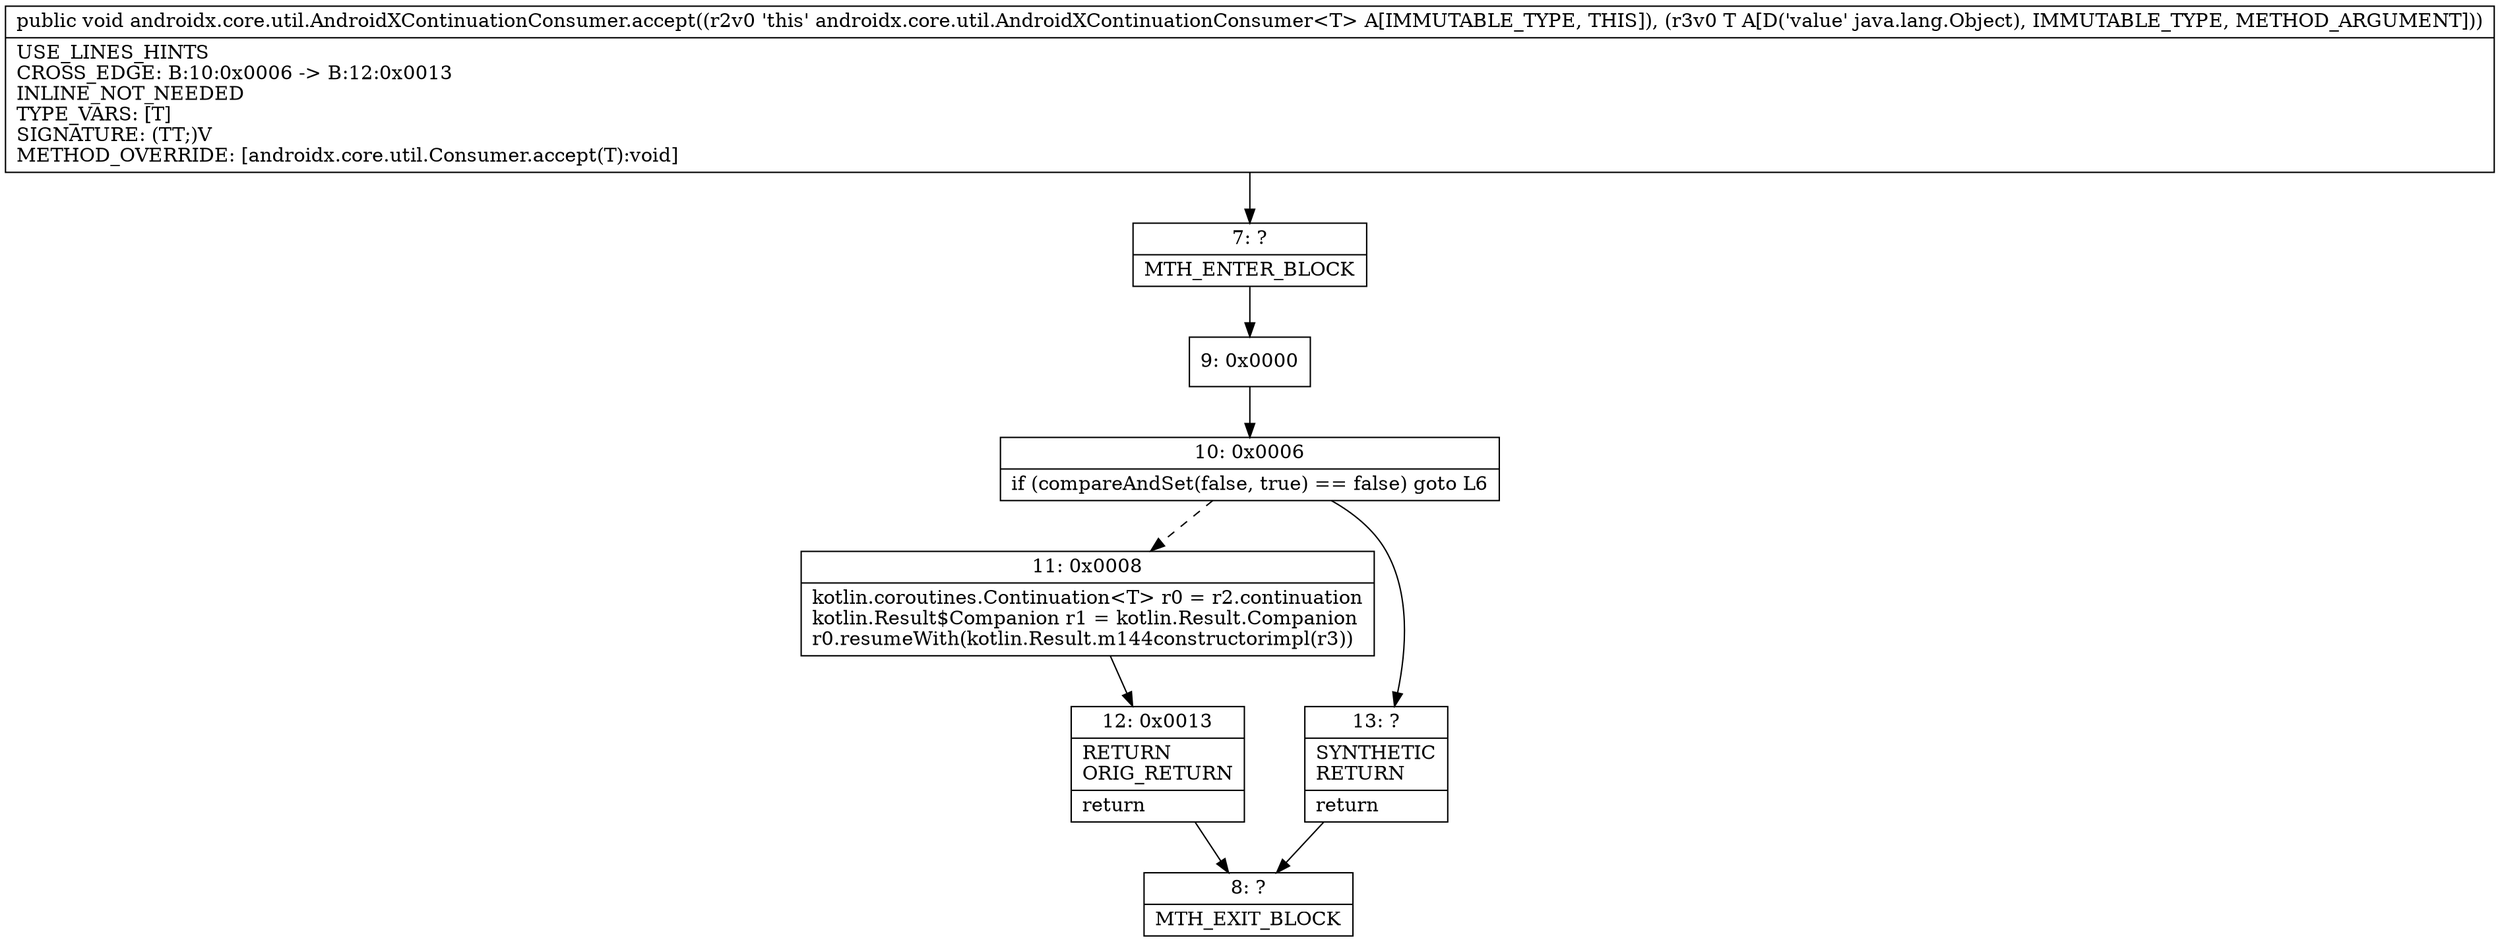 digraph "CFG forandroidx.core.util.AndroidXContinuationConsumer.accept(Ljava\/lang\/Object;)V" {
Node_7 [shape=record,label="{7\:\ ?|MTH_ENTER_BLOCK\l}"];
Node_9 [shape=record,label="{9\:\ 0x0000}"];
Node_10 [shape=record,label="{10\:\ 0x0006|if (compareAndSet(false, true) == false) goto L6\l}"];
Node_11 [shape=record,label="{11\:\ 0x0008|kotlin.coroutines.Continuation\<T\> r0 = r2.continuation\lkotlin.Result$Companion r1 = kotlin.Result.Companion\lr0.resumeWith(kotlin.Result.m144constructorimpl(r3))\l}"];
Node_12 [shape=record,label="{12\:\ 0x0013|RETURN\lORIG_RETURN\l|return\l}"];
Node_8 [shape=record,label="{8\:\ ?|MTH_EXIT_BLOCK\l}"];
Node_13 [shape=record,label="{13\:\ ?|SYNTHETIC\lRETURN\l|return\l}"];
MethodNode[shape=record,label="{public void androidx.core.util.AndroidXContinuationConsumer.accept((r2v0 'this' androidx.core.util.AndroidXContinuationConsumer\<T\> A[IMMUTABLE_TYPE, THIS]), (r3v0 T A[D('value' java.lang.Object), IMMUTABLE_TYPE, METHOD_ARGUMENT]))  | USE_LINES_HINTS\lCROSS_EDGE: B:10:0x0006 \-\> B:12:0x0013\lINLINE_NOT_NEEDED\lTYPE_VARS: [T]\lSIGNATURE: (TT;)V\lMETHOD_OVERRIDE: [androidx.core.util.Consumer.accept(T):void]\l}"];
MethodNode -> Node_7;Node_7 -> Node_9;
Node_9 -> Node_10;
Node_10 -> Node_11[style=dashed];
Node_10 -> Node_13;
Node_11 -> Node_12;
Node_12 -> Node_8;
Node_13 -> Node_8;
}

